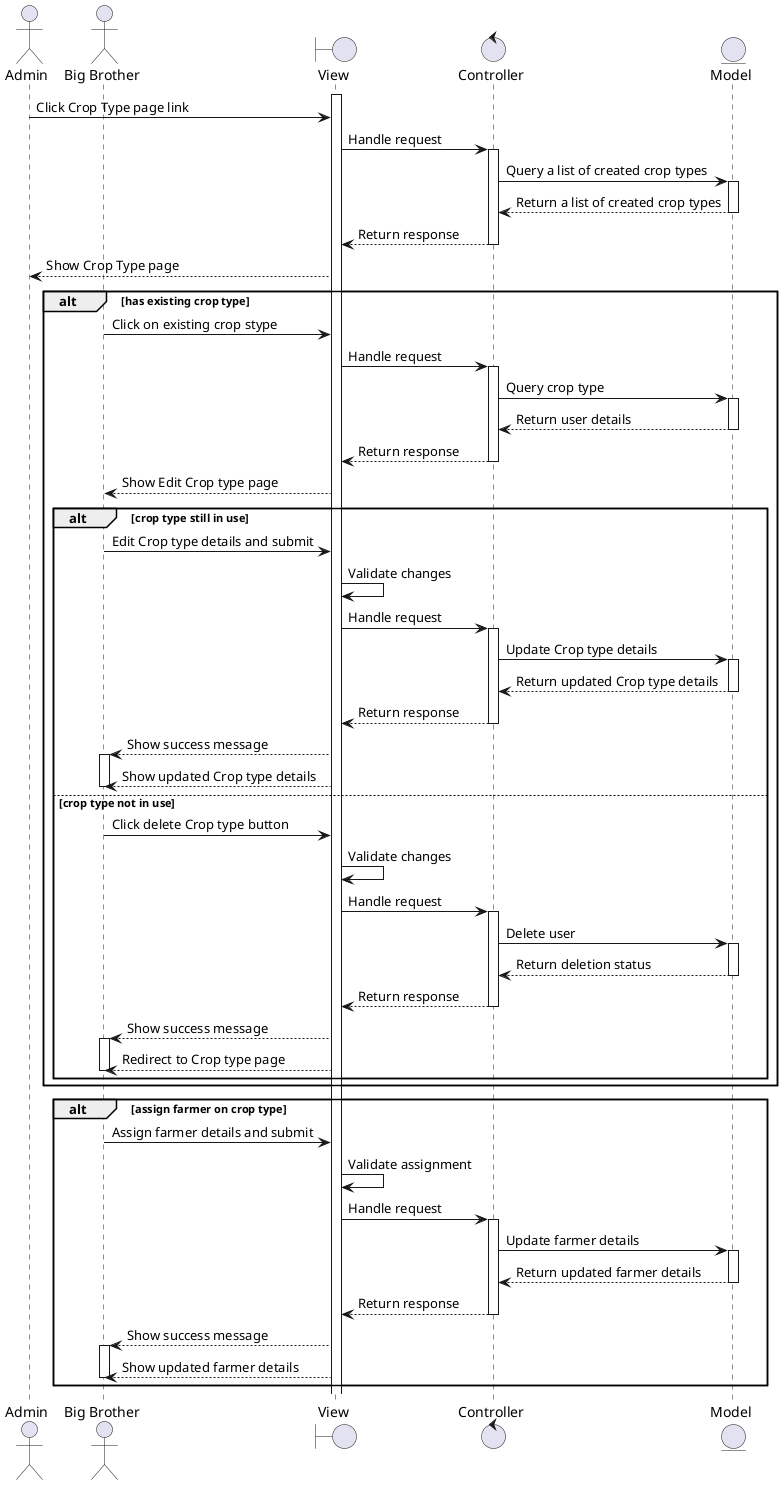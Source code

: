 @startuml

actor Admin as admin
actor "Big Brother" as bigbrother
boundary View as view
control Controller as controller
entity Model as model

activate view

admin -> view : Click Crop Type page link

view -> controller : Handle request
activate controller

controller -> model : Query a list of created crop types
activate model
model --> controller : Return a list of created crop types
deactivate model
controller --> view : Return response
deactivate controller

view --> admin : Show Crop Type page

alt has existing crop type

    bigbrother -> view : Click on existing crop stype
    view -> controller : Handle request
    activate controller
    controller -> model : Query crop type
    activate model
    model --> controller : Return user details
    deactivate model
    controller --> view : Return response
    deactivate controller
    view --> bigbrother : Show Edit Crop type page
    alt crop type still in use
        bigbrother -> view : Edit Crop type details and submit
        view -> view : Validate changes
        view -> controller : Handle request
        activate controller
        controller -> model : Update Crop type details
        activate model
        model --> controller : Return updated Crop type details
        deactivate model
        controller --> view : Return response
        deactivate controller
        view --> bigbrother : Show success message
        activate bigbrother
        view --> bigbrother : Show updated Crop type details
        deactivate bigbrother
    else crop type not in use
        bigbrother -> view : Click delete Crop type button
        view -> view : Validate changes
        view -> controller : Handle request
        activate controller
        controller -> model : Delete user
        activate model
        model --> controller : Return deletion status
        deactivate model
        controller --> view : Return response
        deactivate controller
        view --> bigbrother : Show success message
        activate bigbrother
        view --> bigbrother : Redirect to Crop type page
        deactivate bigbrother
    end
end
alt assign farmer on crop type
    bigbrother -> view : Assign farmer details and submit
    view -> view : Validate assignment
    view -> controller : Handle request
    activate controller
    controller -> model : Update farmer details
    activate model
    model --> controller : Return updated farmer details
    deactivate model
    controller --> view : Return response
    deactivate controller
    view --> bigbrother : Show success message
    activate bigbrother
    view --> bigbrother : Show updated farmer details
    deactivate bigbrother
end
@enduml
